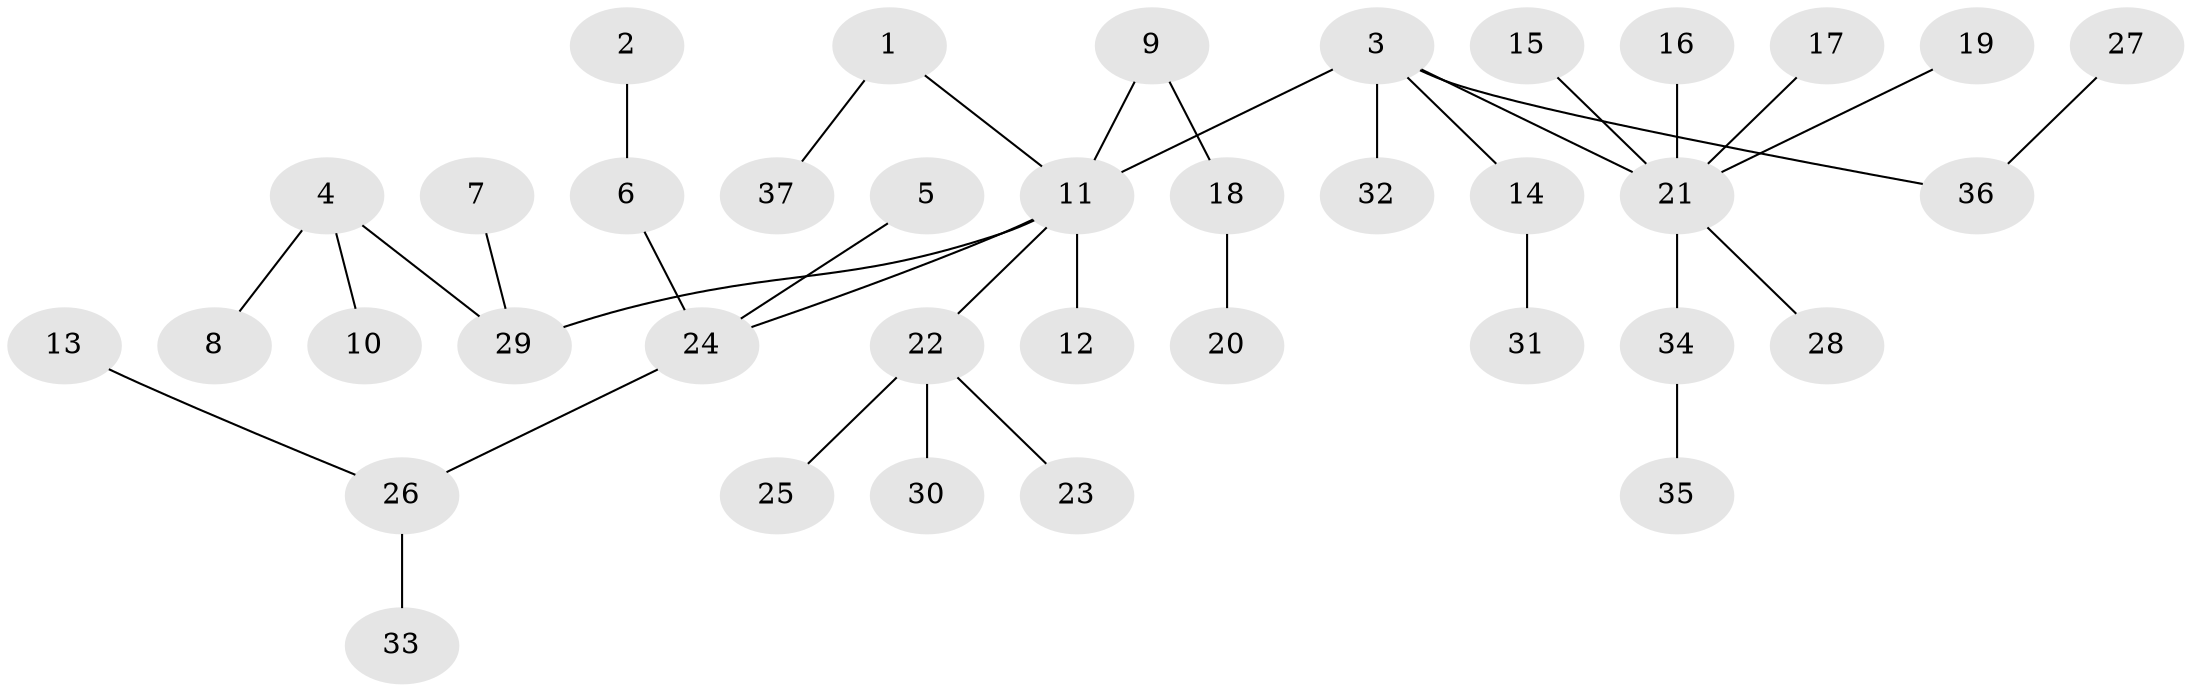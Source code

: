 // original degree distribution, {7: 0.013513513513513514, 5: 0.06756756756756757, 4: 0.04054054054054054, 2: 0.28378378378378377, 3: 0.10810810810810811, 1: 0.4864864864864865}
// Generated by graph-tools (version 1.1) at 2025/50/03/09/25 03:50:26]
// undirected, 37 vertices, 36 edges
graph export_dot {
graph [start="1"]
  node [color=gray90,style=filled];
  1;
  2;
  3;
  4;
  5;
  6;
  7;
  8;
  9;
  10;
  11;
  12;
  13;
  14;
  15;
  16;
  17;
  18;
  19;
  20;
  21;
  22;
  23;
  24;
  25;
  26;
  27;
  28;
  29;
  30;
  31;
  32;
  33;
  34;
  35;
  36;
  37;
  1 -- 11 [weight=1.0];
  1 -- 37 [weight=1.0];
  2 -- 6 [weight=1.0];
  3 -- 11 [weight=1.0];
  3 -- 14 [weight=1.0];
  3 -- 21 [weight=1.0];
  3 -- 32 [weight=1.0];
  3 -- 36 [weight=1.0];
  4 -- 8 [weight=1.0];
  4 -- 10 [weight=1.0];
  4 -- 29 [weight=1.0];
  5 -- 24 [weight=1.0];
  6 -- 24 [weight=1.0];
  7 -- 29 [weight=1.0];
  9 -- 11 [weight=1.0];
  9 -- 18 [weight=1.0];
  11 -- 12 [weight=1.0];
  11 -- 22 [weight=1.0];
  11 -- 24 [weight=1.0];
  11 -- 29 [weight=1.0];
  13 -- 26 [weight=1.0];
  14 -- 31 [weight=1.0];
  15 -- 21 [weight=1.0];
  16 -- 21 [weight=1.0];
  17 -- 21 [weight=1.0];
  18 -- 20 [weight=1.0];
  19 -- 21 [weight=1.0];
  21 -- 28 [weight=1.0];
  21 -- 34 [weight=1.0];
  22 -- 23 [weight=1.0];
  22 -- 25 [weight=1.0];
  22 -- 30 [weight=1.0];
  24 -- 26 [weight=1.0];
  26 -- 33 [weight=1.0];
  27 -- 36 [weight=1.0];
  34 -- 35 [weight=1.0];
}
